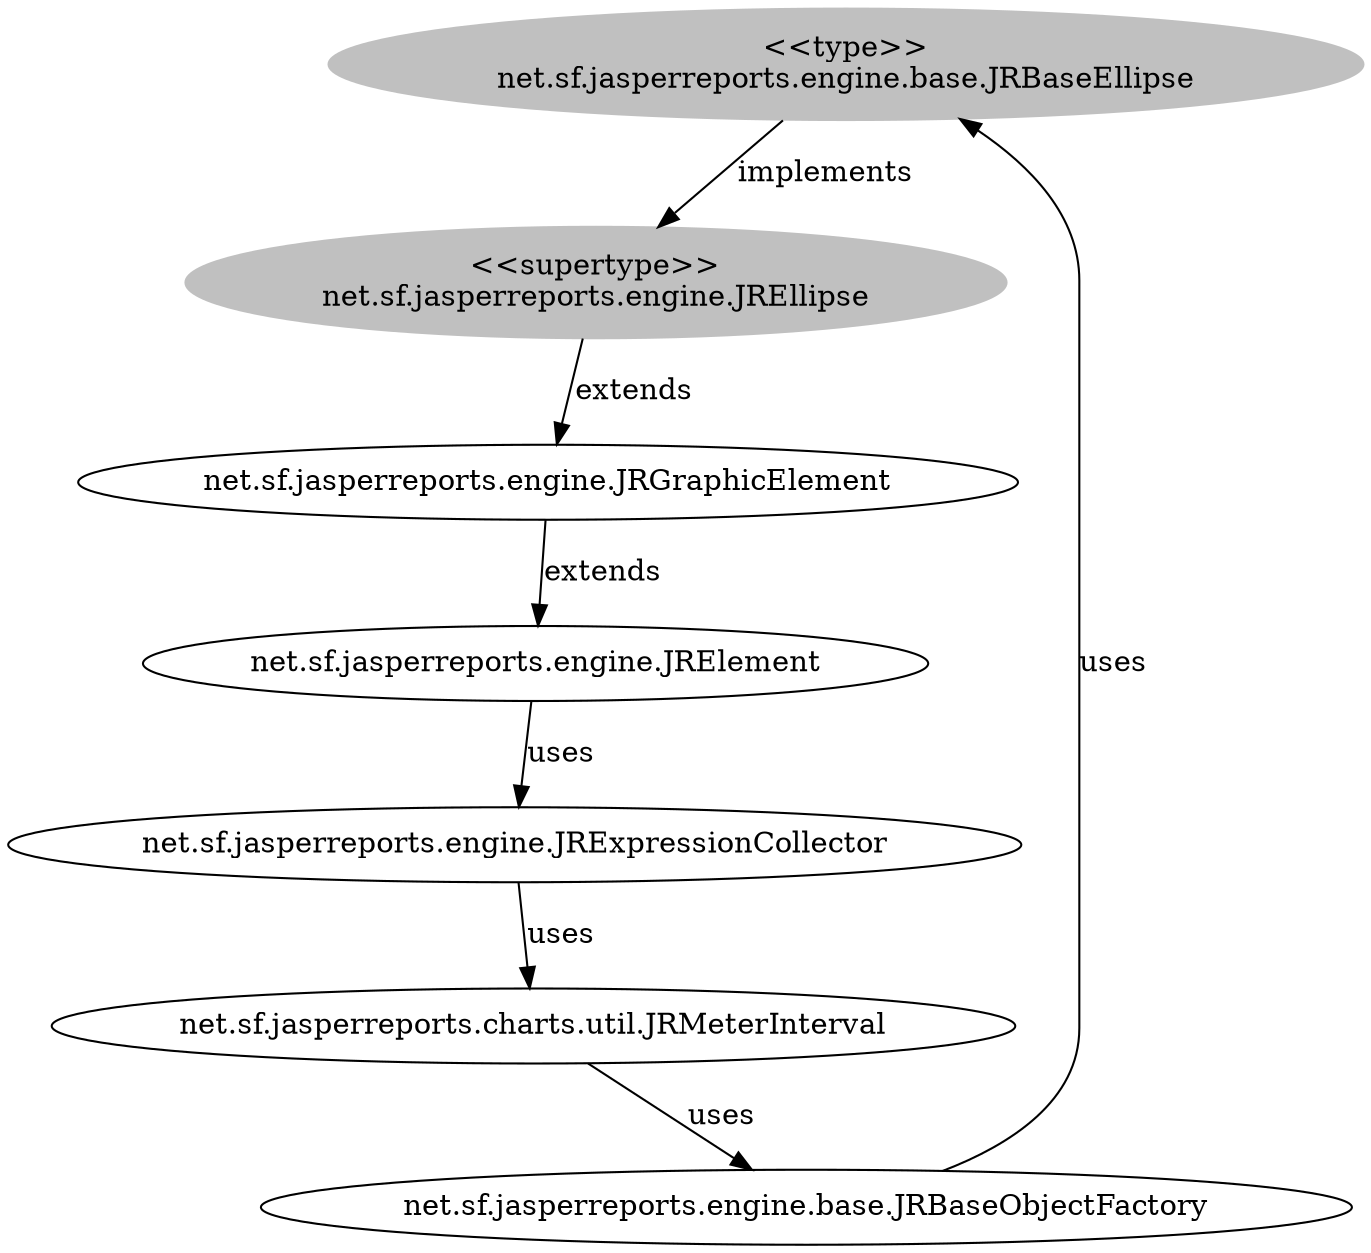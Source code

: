 digraph stk {
	net_sf_jasperreports_engine_base_JRBaseEllipse [label="<<type>>
net.sf.jasperreports.engine.base.JRBaseEllipse",style=filled,color="grey"];
	net_sf_jasperreports_engine_JREllipse [label="<<supertype>>
net.sf.jasperreports.engine.JREllipse",style=filled,color="grey"];
	net_sf_jasperreports_engine_JRGraphicElement [label="net.sf.jasperreports.engine.JRGraphicElement"];
	net_sf_jasperreports_engine_JRElement [label="net.sf.jasperreports.engine.JRElement"];
	net_sf_jasperreports_engine_base_JRBaseObjectFactory [label="net.sf.jasperreports.engine.base.JRBaseObjectFactory"];
	net_sf_jasperreports_engine_JRExpressionCollector [label="net.sf.jasperreports.engine.JRExpressionCollector"];
	net_sf_jasperreports_charts_util_JRMeterInterval [label="net.sf.jasperreports.charts.util.JRMeterInterval"];
	net_sf_jasperreports_engine_base_JRBaseEllipse -> net_sf_jasperreports_engine_JREllipse [label=implements];
	net_sf_jasperreports_engine_JREllipse -> net_sf_jasperreports_engine_JRGraphicElement [label=extends];
	net_sf_jasperreports_engine_JRGraphicElement -> net_sf_jasperreports_engine_JRElement [label=extends];
	net_sf_jasperreports_engine_JRElement -> net_sf_jasperreports_engine_JRExpressionCollector [label=uses];
	net_sf_jasperreports_engine_JRExpressionCollector -> net_sf_jasperreports_charts_util_JRMeterInterval [label=uses];
	net_sf_jasperreports_charts_util_JRMeterInterval -> net_sf_jasperreports_engine_base_JRBaseObjectFactory [label=uses];
	net_sf_jasperreports_engine_base_JRBaseObjectFactory -> net_sf_jasperreports_engine_base_JRBaseEllipse [label=uses];
}
